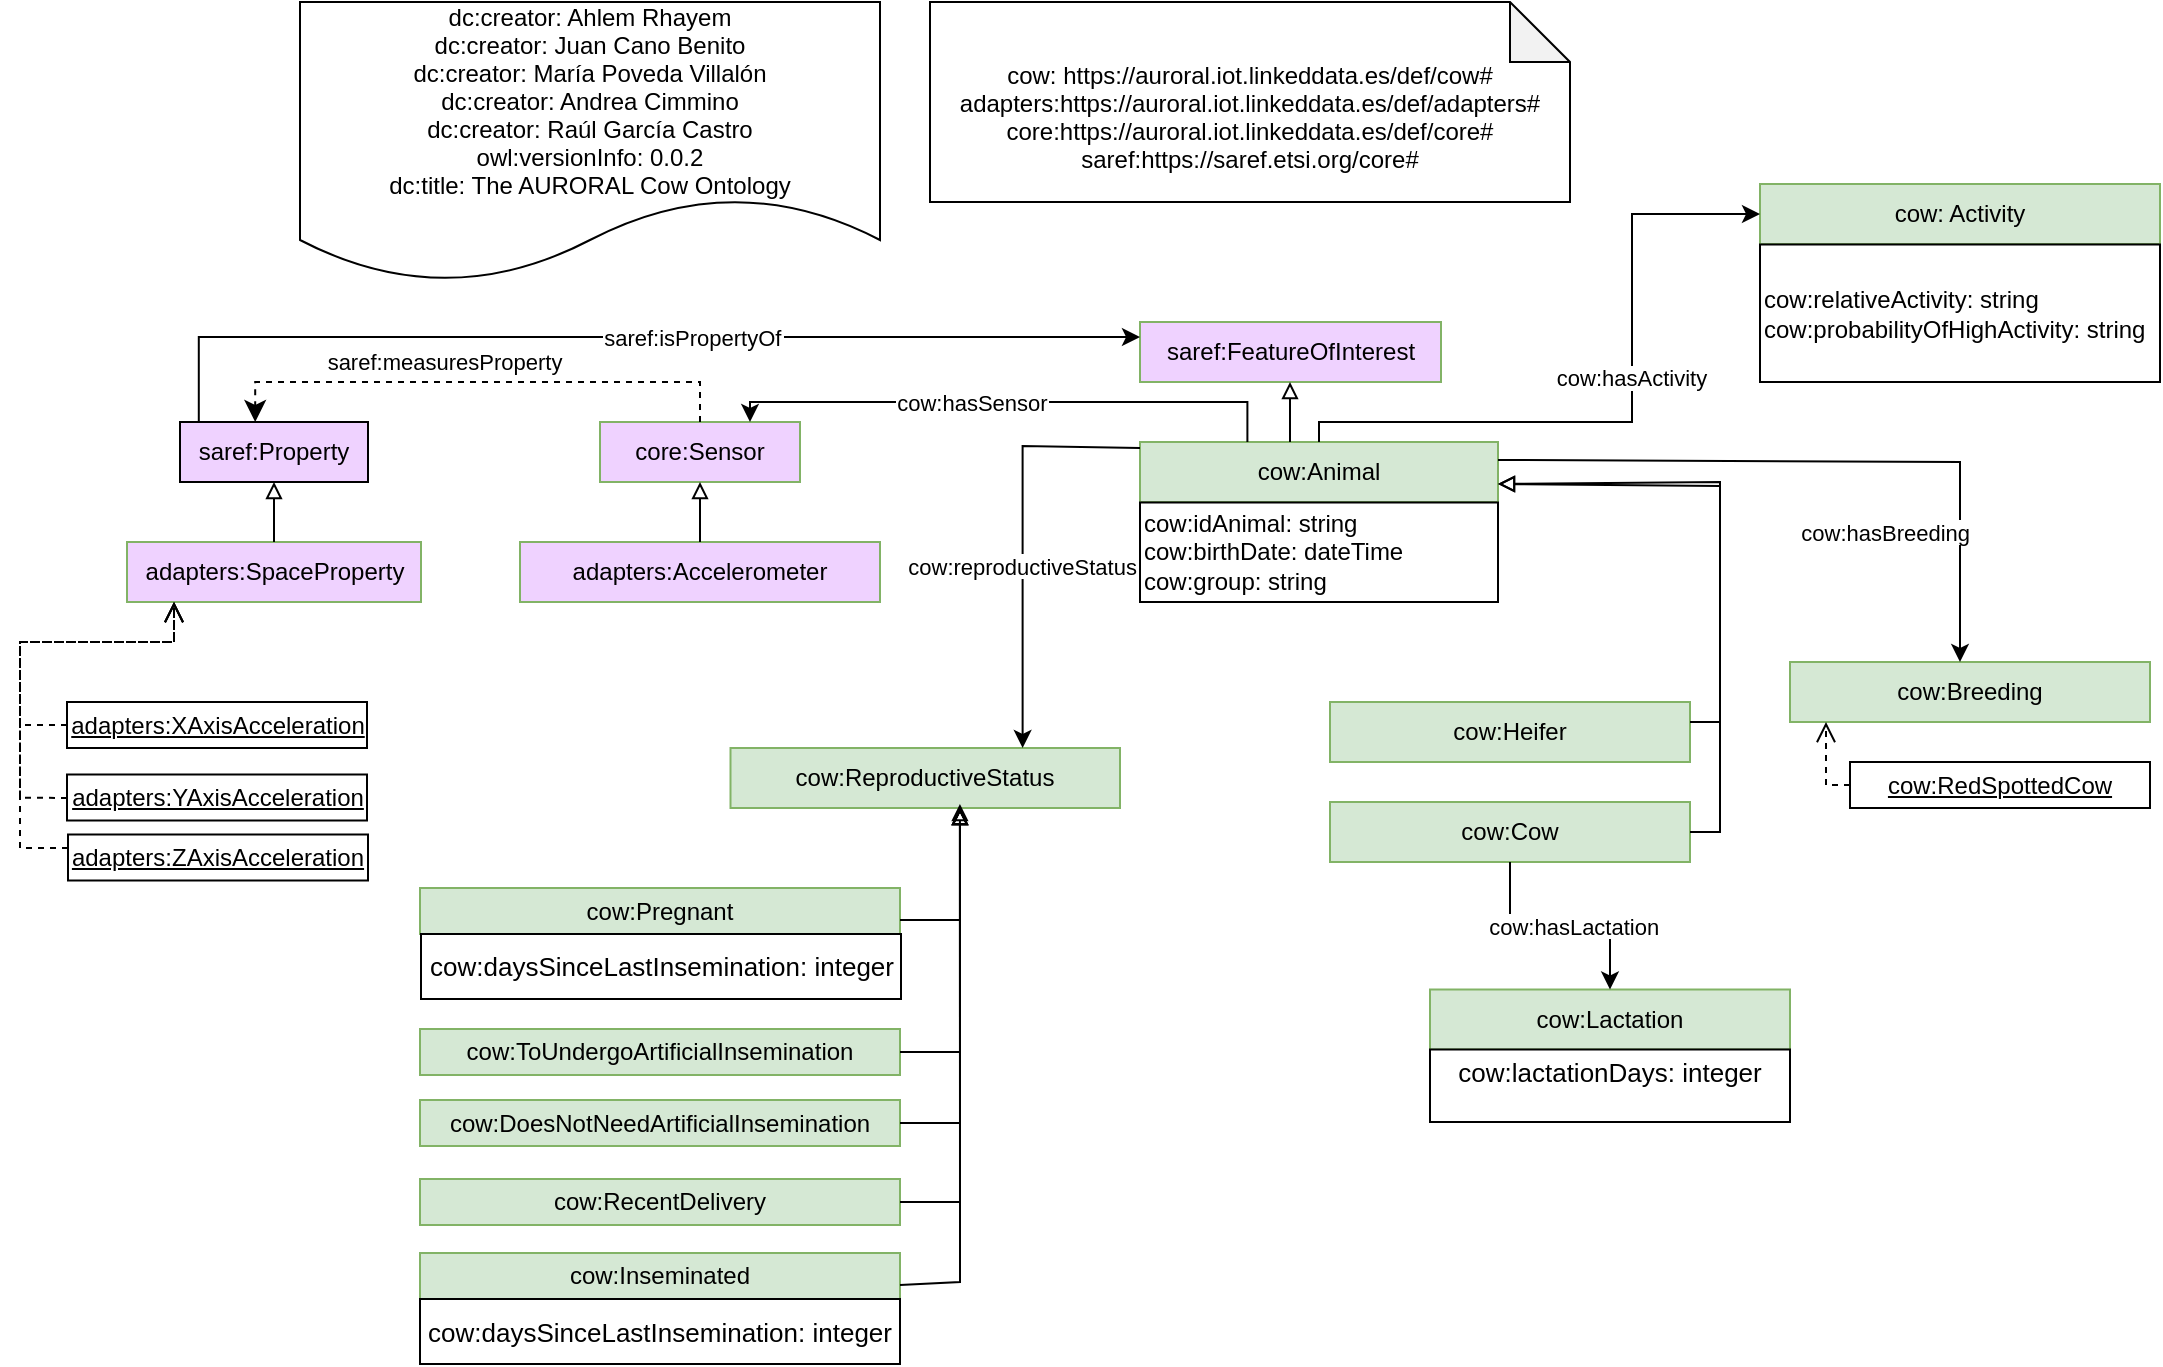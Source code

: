 <mxfile version="17.4.2" type="device"><diagram id="2FBA703fzT1AzEDHi156" name="Page-1"><mxGraphModel dx="2192" dy="835" grid="1" gridSize="10" guides="1" tooltips="1" connect="1" arrows="1" fold="1" page="1" pageScale="1" pageWidth="850" pageHeight="1100" math="0" shadow="0"><root><mxCell id="0"/><mxCell id="1" parent="0"/><mxCell id="R_YtMdiZFJcGjvR6Em4J-1" value="dc:creator: Ahlem Rhayem&#10;dc:creator: Juan Cano Benito&#10;dc:creator: María Poveda Villalón&#10;dc:creator: Andrea Cimmino&#10;dc:creator: Raúl García Castro&#10;owl:versionInfo: 0.0.2&#10;dc:title: The AURORAL Cow Ontology" style="shape=document;boundedLbl=1;" parent="1" vertex="1"><mxGeometry x="-90" y="70" width="290" height="140" as="geometry"/></mxCell><mxCell id="R_YtMdiZFJcGjvR6Em4J-2" value="&#10;cow: https://auroral.iot.linkeddata.es/def/cow#&#10;adapters:https://auroral.iot.linkeddata.es/def/adapters#&#10;core:https://auroral.iot.linkeddata.es/def/core#&#10;saref:https://saref.etsi.org/core#" style="shape=note;backgroundOutline=1;darkOpacity=0.05;" parent="1" vertex="1"><mxGeometry x="225" y="70" width="320" height="100" as="geometry"/></mxCell><mxCell id="R_YtMdiZFJcGjvR6Em4J-3" value="core:Sensor" style="rounded=0;whiteSpace=wrap;html=1;fillColor=#EFD2FF;strokeColor=#82b366;" parent="1" vertex="1"><mxGeometry x="60" y="280" width="100" height="30" as="geometry"/></mxCell><mxCell id="R_YtMdiZFJcGjvR6Em4J-4" value="&lt;div&gt;&lt;span&gt;adapters:Accelerometer&lt;/span&gt;&lt;/div&gt;" style="rounded=0;whiteSpace=wrap;html=1;fillColor=#EFD2FF;strokeColor=#82b366;" parent="1" vertex="1"><mxGeometry x="20" y="340" width="180" height="30" as="geometry"/></mxCell><mxCell id="R_YtMdiZFJcGjvR6Em4J-6" style="edgeStyle=orthogonalEdgeStyle;rounded=0;orthogonalLoop=1;jettySize=auto;html=1;fontSize=11;endArrow=block;endFill=0;" parent="1" source="R_YtMdiZFJcGjvR6Em4J-4" target="R_YtMdiZFJcGjvR6Em4J-3" edge="1"><mxGeometry relative="1" as="geometry"><mxPoint x="247" y="280" as="targetPoint"/><mxPoint x="150" y="330" as="sourcePoint"/><Array as="points"/></mxGeometry></mxCell><mxCell id="R_YtMdiZFJcGjvR6Em4J-7" value="saref:Property" style="rounded=0;whiteSpace=wrap;html=1;points=[[0.1,0],[0.2,0],[0.3,0],[0.4,0],[0.5,0],[0.6,0],[0.7,0],[0.8,0],[0.9,0],[0,0.1],[0,0.3],[0,0.5],[0,0.7],[0,0.9],[0.1,1],[0.2,1],[0.3,1],[0.4,1],[0.5,1],[0.6,1],[0.7,1],[0.8,1],[0.9,1],[1,0.1],[1,0.3],[1,0.5],[1,0.7],[1,0.9]];fillColor=#EFD2FF;" parent="1" vertex="1"><mxGeometry x="-150" y="280" width="94" height="30" as="geometry"/></mxCell><mxCell id="R_YtMdiZFJcGjvR6Em4J-8" value="adapters:SpaceProperty" style="rounded=0;whiteSpace=wrap;html=1;fillColor=#EFD2FF;strokeColor=#82b366;" parent="1" vertex="1"><mxGeometry x="-176.5" y="340" width="147" height="30" as="geometry"/></mxCell><mxCell id="R_YtMdiZFJcGjvR6Em4J-9" value="&lt;u&gt;adapters:XAxisAcceleration&lt;/u&gt;" style="rounded=0;whiteSpace=wrap;html=1;snapToPoint=1;points=[[0.1,0],[0.2,0],[0.3,0],[0.4,0],[0.5,0],[0.6,0],[0.7,0],[0.8,0],[0.9,0],[0,0.1],[0,0.3],[0,0.5],[0,0.7],[0,0.9],[0.1,1],[0.2,1],[0.3,1],[0.4,1],[0.5,1],[0.6,1],[0.7,1],[0.8,1],[0.9,1],[1,0.1],[1,0.3],[1,0.5],[1,0.7],[1,0.9]];fillColor=#FFFFFF;" parent="1" vertex="1"><mxGeometry x="-206.5" y="420" width="150" height="23" as="geometry"/></mxCell><mxCell id="R_YtMdiZFJcGjvR6Em4J-10" value="&lt;u&gt;adapters:YAxisAcceleration&lt;/u&gt;" style="rounded=0;whiteSpace=wrap;html=1;snapToPoint=1;points=[[0.1,0],[0.2,0],[0.3,0],[0.4,0],[0.5,0],[0.6,0],[0.7,0],[0.8,0],[0.9,0],[0,0.1],[0,0.3],[0,0.5],[0,0.7],[0,0.9],[0.1,1],[0.2,1],[0.3,1],[0.4,1],[0.5,1],[0.6,1],[0.7,1],[0.8,1],[0.9,1],[1,0.1],[1,0.3],[1,0.5],[1,0.7],[1,0.9]];" parent="1" vertex="1"><mxGeometry x="-206.5" y="456.25" width="150" height="23" as="geometry"/></mxCell><mxCell id="R_YtMdiZFJcGjvR6Em4J-11" value="&lt;u&gt;adapters:ZAxisAcceleration&lt;/u&gt;" style="rounded=0;whiteSpace=wrap;html=1;snapToPoint=1;points=[[0.1,0],[0.2,0],[0.3,0],[0.4,0],[0.5,0],[0.6,0],[0.7,0],[0.8,0],[0.9,0],[0,0.1],[0,0.3],[0,0.5],[0,0.7],[0,0.9],[0.1,1],[0.2,1],[0.3,1],[0.4,1],[0.5,1],[0.6,1],[0.7,1],[0.8,1],[0.9,1],[1,0.1],[1,0.3],[1,0.5],[1,0.7],[1,0.9]];" parent="1" vertex="1"><mxGeometry x="-206" y="486.25" width="150" height="23" as="geometry"/></mxCell><mxCell id="R_YtMdiZFJcGjvR6Em4J-13" value="" style="endArrow=open;html=1;fontColor=#000099;endFill=0;dashed=1;endSize=8;edgeStyle=orthogonalEdgeStyle;arcSize=0;entryX=0.16;entryY=1;entryDx=0;entryDy=0;entryPerimeter=0;" parent="1" source="R_YtMdiZFJcGjvR6Em4J-9" target="R_YtMdiZFJcGjvR6Em4J-8" edge="1"><mxGeometry width="50" height="50" relative="1" as="geometry"><mxPoint x="-46" y="454" as="sourcePoint"/><mxPoint x="-80" y="390" as="targetPoint"/><Array as="points"><mxPoint x="-230" y="432"/><mxPoint x="-230" y="390"/><mxPoint x="-153" y="390"/></Array></mxGeometry></mxCell><mxCell id="R_YtMdiZFJcGjvR6Em4J-14" value="" style="endArrow=open;html=1;fontColor=#000099;endFill=0;dashed=1;endSize=8;edgeStyle=orthogonalEdgeStyle;arcSize=0;" parent="1" source="R_YtMdiZFJcGjvR6Em4J-10" target="R_YtMdiZFJcGjvR6Em4J-8" edge="1"><mxGeometry width="50" height="50" relative="1" as="geometry"><mxPoint x="-209" y="468" as="sourcePoint"/><mxPoint x="-153" y="370" as="targetPoint"/><Array as="points"><mxPoint x="-230" y="468"/><mxPoint x="-230" y="390"/><mxPoint x="-153" y="390"/></Array></mxGeometry></mxCell><mxCell id="R_YtMdiZFJcGjvR6Em4J-15" value="" style="endArrow=open;html=1;fontColor=#000099;endFill=0;dashed=1;endSize=8;edgeStyle=orthogonalEdgeStyle;arcSize=0;" parent="1" source="R_YtMdiZFJcGjvR6Em4J-11" target="R_YtMdiZFJcGjvR6Em4J-8" edge="1"><mxGeometry width="50" height="50" relative="1" as="geometry"><mxPoint x="-209" y="493.15" as="sourcePoint"/><mxPoint x="-153" y="370" as="targetPoint"/><Array as="points"><mxPoint x="-230" y="493"/><mxPoint x="-230" y="390"/><mxPoint x="-153" y="390"/></Array></mxGeometry></mxCell><mxCell id="R_YtMdiZFJcGjvR6Em4J-16" value="" style="endArrow=classic;html=1;exitX=0.5;exitY=0;exitDx=0;exitDy=0;endSize=8;dashed=1;arcSize=0;edgeStyle=orthogonalEdgeStyle;entryX=0.4;entryY=0;entryDx=0;entryDy=0;" parent="1" source="R_YtMdiZFJcGjvR6Em4J-3" target="R_YtMdiZFJcGjvR6Em4J-7" edge="1"><mxGeometry width="50" height="50" relative="1" as="geometry"><mxPoint x="60" y="470" as="sourcePoint"/><mxPoint x="295.75" y="693" as="targetPoint"/><Array as="points"><mxPoint x="110" y="260"/><mxPoint x="-112" y="260"/></Array></mxGeometry></mxCell><mxCell id="R_YtMdiZFJcGjvR6Em4J-17" value="&lt;div&gt;saref:measuresProperty&lt;/div&gt;" style="edgeLabel;html=1;align=center;verticalAlign=middle;resizable=0;points=[];" parent="R_YtMdiZFJcGjvR6Em4J-16" vertex="1" connectable="0"><mxGeometry x="-0.191" y="-1" relative="1" as="geometry"><mxPoint x="-42" y="-9" as="offset"/></mxGeometry></mxCell><mxCell id="R_YtMdiZFJcGjvR6Em4J-18" value="cow:Animal" style="rounded=0;whiteSpace=wrap;html=1;snapToPoint=1;points=[[0.1,0],[0.2,0],[0.3,0],[0.4,0],[0.5,0],[0.6,0],[0.7,0],[0.8,0],[0.9,0],[0,0.1],[0,0.3],[0,0.5],[0,0.7],[0,0.9],[0.1,1],[0.2,1],[0.3,1],[0.4,1],[0.5,1],[0.6,1],[0.7,1],[0.8,1],[0.9,1],[1,0.1],[1,0.3],[1,0.5],[1,0.7],[1,0.9]];fillColor=#d5e8d4;strokeColor=#82b366;" parent="1" vertex="1"><mxGeometry x="330" y="290.0" width="179" height="30" as="geometry"/></mxCell><mxCell id="R_YtMdiZFJcGjvR6Em4J-19" value="saref:FeatureOfInterest" style="rounded=0;whiteSpace=wrap;html=1;fillColor=#EFD2FF;strokeColor=#82b366;" parent="1" vertex="1"><mxGeometry x="330" y="230" width="150.5" height="30" as="geometry"/></mxCell><mxCell id="R_YtMdiZFJcGjvR6Em4J-21" style="edgeStyle=orthogonalEdgeStyle;rounded=0;orthogonalLoop=1;jettySize=auto;html=1;fontSize=11;endArrow=block;endFill=0;" parent="1" target="R_YtMdiZFJcGjvR6Em4J-19" edge="1"><mxGeometry relative="1" as="geometry"><mxPoint x="404.75" y="260" as="targetPoint"/><mxPoint x="405" y="290" as="sourcePoint"/><Array as="points"><mxPoint x="405" y="270"/></Array></mxGeometry></mxCell><mxCell id="R_YtMdiZFJcGjvR6Em4J-22" value="saref:isPropertyOf" style="edgeStyle=orthogonalEdgeStyle;rounded=0;orthogonalLoop=1;jettySize=auto;fontSize=11;endArrow=classic;endFill=1;exitX=0.1;exitY=0;exitDx=0;exitDy=0;entryX=0;entryY=0.25;entryDx=0;entryDy=0;" parent="1" source="R_YtMdiZFJcGjvR6Em4J-7" target="R_YtMdiZFJcGjvR6Em4J-19" edge="1"><mxGeometry x="0.129" relative="1" as="geometry"><mxPoint as="offset"/><mxPoint x="-56" y="200" as="sourcePoint"/><mxPoint x="88" y="268" as="targetPoint"/><Array as="points"><mxPoint x="-141" y="238"/></Array></mxGeometry></mxCell><mxCell id="R_YtMdiZFJcGjvR6Em4J-23" value="cow:idAnimal: string&lt;br&gt;cow:birthDate: dateTime&lt;br&gt;cow:group: string" style="rounded=0;whiteSpace=wrap;html=1;snapToPoint=1;points=[[0.1,0],[0.2,0],[0.3,0],[0.4,0],[0.5,0],[0.6,0],[0.7,0],[0.8,0],[0.9,0],[0,0.1],[0,0.3],[0,0.5],[0,0.7],[0,0.9],[0.1,1],[0.2,1],[0.3,1],[0.4,1],[0.5,1],[0.6,1],[0.7,1],[0.8,1],[0.9,1],[1,0.1],[1,0.3],[1,0.5],[1,0.7],[1,0.9]];align=left;" parent="1" vertex="1"><mxGeometry x="330" y="320.25" width="179" height="49.75" as="geometry"/></mxCell><mxCell id="R_YtMdiZFJcGjvR6Em4J-24" value="&lt;div&gt;&lt;span&gt;cow:Cow&lt;/span&gt;&lt;/div&gt;" style="rounded=0;whiteSpace=wrap;html=1;fillColor=#d5e8d4;strokeColor=#82b366;" parent="1" vertex="1"><mxGeometry x="425" y="470" width="180" height="30" as="geometry"/></mxCell><mxCell id="R_YtMdiZFJcGjvR6Em4J-25" value="&lt;div&gt;&lt;span&gt;cow:Heifer&lt;/span&gt;&lt;/div&gt;" style="rounded=0;whiteSpace=wrap;html=1;fillColor=#D5E8D4;strokeColor=#82b366;" parent="1" vertex="1"><mxGeometry x="425" y="420" width="180" height="30" as="geometry"/></mxCell><mxCell id="R_YtMdiZFJcGjvR6Em4J-26" style="edgeStyle=orthogonalEdgeStyle;rounded=0;orthogonalLoop=1;jettySize=auto;html=1;fontSize=11;endArrow=block;endFill=0;" parent="1" source="R_YtMdiZFJcGjvR6Em4J-25" target="R_YtMdiZFJcGjvR6Em4J-18" edge="1"><mxGeometry relative="1" as="geometry"><mxPoint x="390" y="410" as="targetPoint"/><mxPoint x="390" y="440" as="sourcePoint"/><Array as="points"><mxPoint x="620" y="430"/><mxPoint x="620" y="312"/></Array></mxGeometry></mxCell><mxCell id="R_YtMdiZFJcGjvR6Em4J-27" style="edgeStyle=orthogonalEdgeStyle;rounded=0;orthogonalLoop=1;jettySize=auto;html=1;fontSize=11;endArrow=block;endFill=0;exitX=1;exitY=0.5;exitDx=0;exitDy=0;" parent="1" source="R_YtMdiZFJcGjvR6Em4J-24" target="R_YtMdiZFJcGjvR6Em4J-18" edge="1"><mxGeometry relative="1" as="geometry"><mxPoint x="519" y="321" as="targetPoint"/><mxPoint x="615" y="440" as="sourcePoint"/><Array as="points"><mxPoint x="620" y="485"/><mxPoint x="620" y="310"/></Array></mxGeometry></mxCell><mxCell id="FrtruWFSTy7c45pEoAma-3" value="&lt;div&gt;&lt;span&gt;cow:Lactation&lt;/span&gt;&lt;/div&gt;" style="rounded=0;whiteSpace=wrap;html=1;fillColor=#d5e8d4;strokeColor=#82b366;" parent="1" vertex="1"><mxGeometry x="475" y="563.75" width="180" height="30" as="geometry"/></mxCell><mxCell id="FrtruWFSTy7c45pEoAma-4" value="&lt;div&gt;&lt;span&gt;cow: Activity&lt;/span&gt;&lt;/div&gt;" style="rounded=0;whiteSpace=wrap;html=1;fillColor=#d5e8d4;strokeColor=#82b366;" parent="1" vertex="1"><mxGeometry x="640" y="161" width="200" height="30" as="geometry"/></mxCell><mxCell id="FrtruWFSTy7c45pEoAma-5" value="cow:relativeActivity: string&lt;br&gt;cow:probabilityOfHighActivity: string" style="rounded=0;whiteSpace=wrap;html=1;snapToPoint=1;points=[[0.1,0],[0.2,0],[0.3,0],[0.4,0],[0.5,0],[0.6,0],[0.7,0],[0.8,0],[0.9,0],[0,0.1],[0,0.3],[0,0.5],[0,0.7],[0,0.9],[0.1,1],[0.2,1],[0.3,1],[0.4,1],[0.5,1],[0.6,1],[0.7,1],[0.8,1],[0.9,1],[1,0.1],[1,0.3],[1,0.5],[1,0.7],[1,0.9]];align=left;" parent="1" vertex="1"><mxGeometry x="640" y="191.25" width="200" height="68.75" as="geometry"/></mxCell><mxCell id="FrtruWFSTy7c45pEoAma-6" value="cow:hasActivity" style="edgeStyle=orthogonalEdgeStyle;rounded=0;orthogonalLoop=1;jettySize=auto;fontSize=11;endArrow=classic;endFill=1;" parent="1" source="R_YtMdiZFJcGjvR6Em4J-18" target="FrtruWFSTy7c45pEoAma-4" edge="1"><mxGeometry x="0.129" relative="1" as="geometry"><mxPoint as="offset"/><mxPoint x="640" y="255.76" as="sourcePoint"/><mxPoint x="640" y="234" as="targetPoint"/><Array as="points"><mxPoint x="420" y="280"/><mxPoint x="576" y="280"/><mxPoint x="576" y="176"/></Array></mxGeometry></mxCell><mxCell id="FrtruWFSTy7c45pEoAma-7" value="cow:hasLactation" style="edgeStyle=orthogonalEdgeStyle;rounded=0;orthogonalLoop=1;jettySize=auto;fontSize=11;endArrow=classic;endFill=1;" parent="1" source="R_YtMdiZFJcGjvR6Em4J-24" target="FrtruWFSTy7c45pEoAma-3" edge="1"><mxGeometry x="0.129" relative="1" as="geometry"><mxPoint as="offset"/><mxPoint x="533.92" y="520" as="sourcePoint"/><mxPoint x="470.0" y="653.99" as="targetPoint"/><Array as="points"/></mxGeometry></mxCell><mxCell id="FrtruWFSTy7c45pEoAma-8" value="&lt;div style=&quot;text-align: left&quot;&gt;&lt;font face=&quot;arial&quot;&gt;&lt;span style=&quot;font-size: 13px ; background-color: rgb(255 , 255 , 255)&quot;&gt;cow:lactationDays: integer&lt;/span&gt;&lt;/font&gt;&lt;/div&gt;&lt;div style=&quot;text-align: left&quot;&gt;&lt;br&gt;&lt;/div&gt;" style="rounded=0;whiteSpace=wrap;html=1;snapToPoint=1;points=[[0.1,0],[0.2,0],[0.3,0],[0.4,0],[0.5,0],[0.6,0],[0.7,0],[0.8,0],[0.9,0],[0,0.1],[0,0.3],[0,0.5],[0,0.7],[0,0.9],[0.1,1],[0.2,1],[0.3,1],[0.4,1],[0.5,1],[0.6,1],[0.7,1],[0.8,1],[0.9,1],[1,0.1],[1,0.3],[1,0.5],[1,0.7],[1,0.9]];" parent="1" vertex="1"><mxGeometry x="475" y="593.75" width="180" height="36.25" as="geometry"/></mxCell><mxCell id="FrtruWFSTy7c45pEoAma-9" value="&lt;div&gt;&lt;span&gt;cow:Breeding&lt;/span&gt;&lt;/div&gt;" style="rounded=0;whiteSpace=wrap;html=1;fillColor=#d5e8d4;strokeColor=#82b366;" parent="1" vertex="1"><mxGeometry x="655" y="400" width="180" height="30" as="geometry"/></mxCell><mxCell id="FrtruWFSTy7c45pEoAma-10" value="&lt;div&gt;&lt;span&gt;cow:ReproductiveStatus&lt;/span&gt;&lt;/div&gt;" style="rounded=0;whiteSpace=wrap;html=1;fillColor=#D5E8D4;strokeColor=#82B366;" parent="1" vertex="1"><mxGeometry x="125.25" y="443" width="194.75" height="30" as="geometry"/></mxCell><mxCell id="FrtruWFSTy7c45pEoAma-12" style="edgeStyle=orthogonalEdgeStyle;rounded=0;orthogonalLoop=1;jettySize=auto;html=1;fontSize=11;endArrow=block;endFill=0;" parent="1" source="R_YtMdiZFJcGjvR6Em4J-8" target="R_YtMdiZFJcGjvR6Em4J-7" edge="1"><mxGeometry relative="1" as="geometry"><mxPoint x="-103.5" y="310" as="targetPoint"/><mxPoint x="-103.5" y="340" as="sourcePoint"/><Array as="points"/></mxGeometry></mxCell><mxCell id="FrtruWFSTy7c45pEoAma-14" value="&lt;u&gt;cow:RedSpottedCow&lt;/u&gt;" style="rounded=0;whiteSpace=wrap;html=1;snapToPoint=1;points=[[0.1,0],[0.2,0],[0.3,0],[0.4,0],[0.5,0],[0.6,0],[0.7,0],[0.8,0],[0.9,0],[0,0.1],[0,0.3],[0,0.5],[0,0.7],[0,0.9],[0.1,1],[0.2,1],[0.3,1],[0.4,1],[0.5,1],[0.6,1],[0.7,1],[0.8,1],[0.9,1],[1,0.1],[1,0.3],[1,0.5],[1,0.7],[1,0.9]];" parent="1" vertex="1"><mxGeometry x="685" y="450" width="150" height="23" as="geometry"/></mxCell><mxCell id="FrtruWFSTy7c45pEoAma-15" value="" style="endArrow=open;html=1;fontColor=#000099;endFill=0;dashed=1;endSize=8;edgeStyle=orthogonalEdgeStyle;arcSize=0;" parent="1" source="FrtruWFSTy7c45pEoAma-14" target="FrtruWFSTy7c45pEoAma-9" edge="1"><mxGeometry width="50" height="50" relative="1" as="geometry"><mxPoint x="696.98" y="693.25" as="sourcePoint"/><mxPoint x="750" y="631.25" as="targetPoint"/><Array as="points"><mxPoint x="673" y="462"/></Array></mxGeometry></mxCell><mxCell id="X7DDZqXouezrlu6_gFcw-1" value="cow:Pregnant" style="rounded=0;whiteSpace=wrap;html=1;snapToPoint=1;points=[[0.1,0],[0.2,0],[0.3,0],[0.4,0],[0.5,0],[0.6,0],[0.7,0],[0.8,0],[0.9,0],[0,0.1],[0,0.3],[0,0.5],[0,0.7],[0,0.9],[0.1,1],[0.2,1],[0.3,1],[0.4,1],[0.5,1],[0.6,1],[0.7,1],[0.8,1],[0.9,1],[1,0.1],[1,0.3],[1,0.5],[1,0.7],[1,0.9]];fillColor=#D5E8D4;strokeColor=#82B366;" parent="1" vertex="1"><mxGeometry x="-30" y="513" width="240" height="23" as="geometry"/></mxCell><mxCell id="X7DDZqXouezrlu6_gFcw-2" value="cow:ToUndergoArtificialInsemination" style="rounded=0;whiteSpace=wrap;html=1;snapToPoint=1;points=[[0.1,0],[0.2,0],[0.3,0],[0.4,0],[0.5,0],[0.6,0],[0.7,0],[0.8,0],[0.9,0],[0,0.1],[0,0.3],[0,0.5],[0,0.7],[0,0.9],[0.1,1],[0.2,1],[0.3,1],[0.4,1],[0.5,1],[0.6,1],[0.7,1],[0.8,1],[0.9,1],[1,0.1],[1,0.3],[1,0.5],[1,0.7],[1,0.9]];fillColor=#D5E8D4;strokeColor=#82B366;" parent="1" vertex="1"><mxGeometry x="-30" y="583.5" width="240" height="23" as="geometry"/></mxCell><mxCell id="X7DDZqXouezrlu6_gFcw-3" value="cow:DoesNotNeedArtificialInsemination" style="rounded=0;whiteSpace=wrap;html=1;snapToPoint=1;points=[[0.1,0],[0.2,0],[0.3,0],[0.4,0],[0.5,0],[0.6,0],[0.7,0],[0.8,0],[0.9,0],[0,0.1],[0,0.3],[0,0.5],[0,0.7],[0,0.9],[0.1,1],[0.2,1],[0.3,1],[0.4,1],[0.5,1],[0.6,1],[0.7,1],[0.8,1],[0.9,1],[1,0.1],[1,0.3],[1,0.5],[1,0.7],[1,0.9]];fillColor=#D5E8D4;strokeColor=#82B366;" parent="1" vertex="1"><mxGeometry x="-30" y="619" width="240" height="23" as="geometry"/></mxCell><mxCell id="X7DDZqXouezrlu6_gFcw-11" value="cow:reproductiveStatus" style="edgeStyle=orthogonalEdgeStyle;rounded=0;orthogonalLoop=1;jettySize=auto;fontSize=11;endArrow=classic;endFill=1;entryX=0.75;entryY=0;entryDx=0;entryDy=0;" parent="1" source="R_YtMdiZFJcGjvR6Em4J-18" target="FrtruWFSTy7c45pEoAma-10" edge="1"><mxGeometry x="0.129" relative="1" as="geometry"><mxPoint as="offset"/><mxPoint x="260" y="356.25" as="sourcePoint"/><mxPoint x="260" y="420" as="targetPoint"/><Array as="points"><mxPoint x="271" y="292"/></Array></mxGeometry></mxCell><mxCell id="X7DDZqXouezrlu6_gFcw-14" value="cow:hasBreeding" style="edgeStyle=orthogonalEdgeStyle;rounded=0;orthogonalLoop=1;jettySize=auto;fontSize=11;endArrow=classic;endFill=1;" parent="1" source="R_YtMdiZFJcGjvR6Em4J-18" target="FrtruWFSTy7c45pEoAma-9" edge="1"><mxGeometry x="0.172" y="-35" relative="1" as="geometry"><mxPoint as="offset"/><mxPoint x="700" y="360" as="sourcePoint"/><mxPoint x="570.25" y="450" as="targetPoint"/><Array as="points"><mxPoint x="740" y="300"/></Array></mxGeometry></mxCell><mxCell id="aC3yi49fCebACcRvKsl7-4" value="cow:hasSensor" style="edgeStyle=orthogonalEdgeStyle;rounded=0;orthogonalLoop=1;jettySize=auto;fontSize=11;endArrow=classic;endFill=1;exitX=0.3;exitY=0;exitDx=0;exitDy=0;entryX=0.75;entryY=0;entryDx=0;entryDy=0;" parent="1" source="R_YtMdiZFJcGjvR6Em4J-18" target="R_YtMdiZFJcGjvR6Em4J-3" edge="1"><mxGeometry x="0.129" relative="1" as="geometry"><mxPoint as="offset"/><mxPoint x="278.7" y="280" as="sourcePoint"/><mxPoint x="220.012" y="430" as="targetPoint"/><Array as="points"><mxPoint x="384" y="270"/><mxPoint x="135" y="270"/></Array></mxGeometry></mxCell><mxCell id="z9UF1mBMVsleAxOhwNKn-1" value="cow:RecentDelivery" style="rounded=0;whiteSpace=wrap;html=1;snapToPoint=1;points=[[0.1,0],[0.2,0],[0.3,0],[0.4,0],[0.5,0],[0.6,0],[0.7,0],[0.8,0],[0.9,0],[0,0.1],[0,0.3],[0,0.5],[0,0.7],[0,0.9],[0.1,1],[0.2,1],[0.3,1],[0.4,1],[0.5,1],[0.6,1],[0.7,1],[0.8,1],[0.9,1],[1,0.1],[1,0.3],[1,0.5],[1,0.7],[1,0.9]];fillColor=#D5E8D4;strokeColor=#82B366;" parent="1" vertex="1"><mxGeometry x="-30" y="658.5" width="240" height="23" as="geometry"/></mxCell><mxCell id="z9UF1mBMVsleAxOhwNKn-3" value="cow:Inseminated" style="rounded=0;whiteSpace=wrap;html=1;snapToPoint=1;points=[[0.1,0],[0.2,0],[0.3,0],[0.4,0],[0.5,0],[0.6,0],[0.7,0],[0.8,0],[0.9,0],[0,0.1],[0,0.3],[0,0.5],[0,0.7],[0,0.9],[0.1,1],[0.2,1],[0.3,1],[0.4,1],[0.5,1],[0.6,1],[0.7,1],[0.8,1],[0.9,1],[1,0.1],[1,0.3],[1,0.5],[1,0.7],[1,0.9]];fillColor=#D5E8D4;strokeColor=#82B366;" parent="1" vertex="1"><mxGeometry x="-30" y="695.5" width="240" height="23" as="geometry"/></mxCell><mxCell id="z9UF1mBMVsleAxOhwNKn-13" value="&lt;div style=&quot;text-align: left&quot;&gt;&lt;font face=&quot;arial&quot;&gt;&lt;span style=&quot;font-size: 13px ; background-color: rgb(255 , 255 , 255)&quot;&gt;cow:daysSinceLastInsemination: integer&lt;/span&gt;&lt;/font&gt;&lt;/div&gt;" style="rounded=0;whiteSpace=wrap;html=1;snapToPoint=1;points=[[0.1,0],[0.2,0],[0.3,0],[0.4,0],[0.5,0],[0.6,0],[0.7,0],[0.8,0],[0.9,0],[0,0.1],[0,0.3],[0,0.5],[0,0.7],[0,0.9],[0.1,1],[0.2,1],[0.3,1],[0.4,1],[0.5,1],[0.6,1],[0.7,1],[0.8,1],[0.9,1],[1,0.1],[1,0.3],[1,0.5],[1,0.7],[1,0.9]];" parent="1" vertex="1"><mxGeometry x="-30" y="718.5" width="240" height="32.5" as="geometry"/></mxCell><mxCell id="GuW5MDz8fB8q3_PKPBpK-2" style="edgeStyle=orthogonalEdgeStyle;rounded=0;orthogonalLoop=1;jettySize=auto;html=1;fontSize=11;endArrow=block;endFill=0;" parent="1" source="X7DDZqXouezrlu6_gFcw-2" target="FrtruWFSTy7c45pEoAma-10" edge="1"><mxGeometry relative="1" as="geometry"><mxPoint x="239.958" y="500" as="targetPoint"/><mxPoint x="210" y="560.09" as="sourcePoint"/><Array as="points"><mxPoint x="240" y="595"/></Array></mxGeometry></mxCell><mxCell id="GuW5MDz8fB8q3_PKPBpK-3" style="edgeStyle=orthogonalEdgeStyle;rounded=0;orthogonalLoop=1;jettySize=auto;html=1;fontSize=11;endArrow=block;endFill=0;" parent="1" source="X7DDZqXouezrlu6_gFcw-1" target="FrtruWFSTy7c45pEoAma-10" edge="1"><mxGeometry relative="1" as="geometry"><mxPoint x="239" y="480" as="targetPoint"/><mxPoint x="210" y="528.5" as="sourcePoint"/><Array as="points"><mxPoint x="240" y="529"/></Array></mxGeometry></mxCell><mxCell id="GuW5MDz8fB8q3_PKPBpK-4" style="edgeStyle=orthogonalEdgeStyle;rounded=0;orthogonalLoop=1;jettySize=auto;html=1;fontSize=11;endArrow=block;endFill=0;entryX=0.589;entryY=0.933;entryDx=0;entryDy=0;entryPerimeter=0;" parent="1" source="X7DDZqXouezrlu6_gFcw-3" target="FrtruWFSTy7c45pEoAma-10" edge="1"><mxGeometry relative="1" as="geometry"><mxPoint x="240" y="537.75" as="targetPoint"/><mxPoint x="210" y="593.75" as="sourcePoint"/><Array as="points"><mxPoint x="240" y="631"/></Array></mxGeometry></mxCell><mxCell id="GuW5MDz8fB8q3_PKPBpK-5" style="edgeStyle=orthogonalEdgeStyle;rounded=0;orthogonalLoop=1;jettySize=auto;html=1;fontSize=11;endArrow=block;endFill=0;entryX=0.589;entryY=1;entryDx=0;entryDy=0;entryPerimeter=0;" parent="1" source="z9UF1mBMVsleAxOhwNKn-1" target="FrtruWFSTy7c45pEoAma-10" edge="1"><mxGeometry relative="1" as="geometry"><mxPoint x="240" y="547.5" as="targetPoint"/><mxPoint x="210" y="634.5" as="sourcePoint"/><Array as="points"><mxPoint x="240" y="670"/></Array></mxGeometry></mxCell><mxCell id="GuW5MDz8fB8q3_PKPBpK-6" style="edgeStyle=orthogonalEdgeStyle;rounded=0;orthogonalLoop=1;jettySize=auto;html=1;fontSize=11;endArrow=block;endFill=0;" parent="1" source="z9UF1mBMVsleAxOhwNKn-3" target="FrtruWFSTy7c45pEoAma-10" edge="1"><mxGeometry relative="1" as="geometry"><mxPoint x="240" y="620" as="targetPoint"/><mxPoint x="210" y="710" as="sourcePoint"/><Array as="points"><mxPoint x="240" y="710"/></Array></mxGeometry></mxCell><mxCell id="GuW5MDz8fB8q3_PKPBpK-8" value="&lt;div style=&quot;text-align: left&quot;&gt;&lt;font face=&quot;arial&quot;&gt;&lt;span style=&quot;font-size: 13px ; background-color: rgb(255 , 255 , 255)&quot;&gt;cow:daysSinceLastInsemination: integer&lt;/span&gt;&lt;/font&gt;&lt;/div&gt;" style="rounded=0;whiteSpace=wrap;html=1;snapToPoint=1;points=[[0.1,0],[0.2,0],[0.3,0],[0.4,0],[0.5,0],[0.6,0],[0.7,0],[0.8,0],[0.9,0],[0,0.1],[0,0.3],[0,0.5],[0,0.7],[0,0.9],[0.1,1],[0.2,1],[0.3,1],[0.4,1],[0.5,1],[0.6,1],[0.7,1],[0.8,1],[0.9,1],[1,0.1],[1,0.3],[1,0.5],[1,0.7],[1,0.9]];" parent="1" vertex="1"><mxGeometry x="-29.5" y="536" width="240" height="32.5" as="geometry"/></mxCell></root></mxGraphModel></diagram></mxfile>
